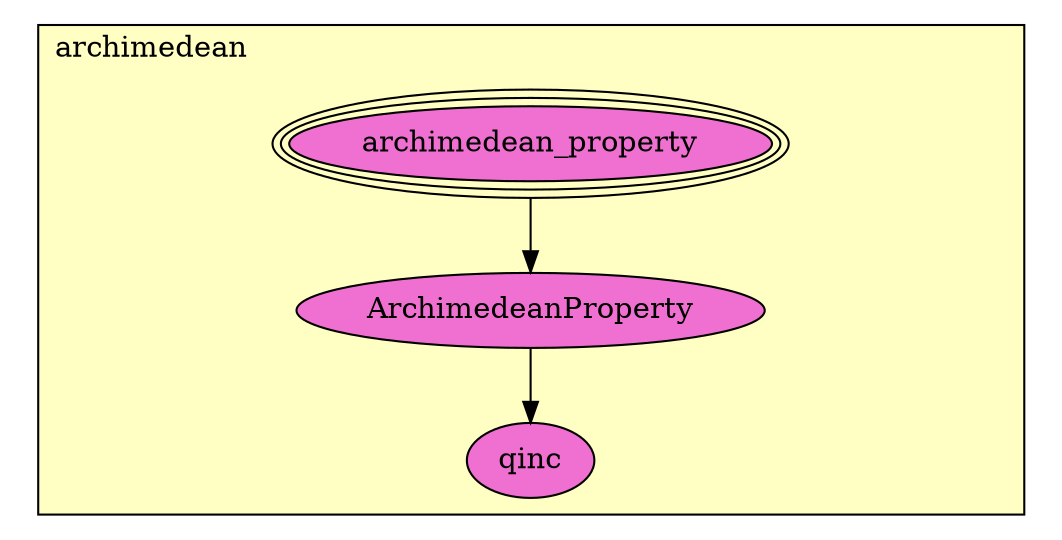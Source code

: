 digraph HoTT_Classes_interfaces_archimedean {
  graph [ratio=0.5]
  node [style=filled]
archimedean_archimedean_property [label="archimedean_property", URL=<archimedean.html#archimedean_property>, peripheries=3, fillcolor="#F070D1"] ;
archimedean_ArchimedeanProperty [label="ArchimedeanProperty", URL=<archimedean.html#ArchimedeanProperty>, fillcolor="#F070D1"] ;
archimedean_qinc [label="qinc", URL=<archimedean.html#qinc>, fillcolor="#F070D1"] ;
  archimedean_archimedean_property -> archimedean_ArchimedeanProperty [] ;
  archimedean_ArchimedeanProperty -> archimedean_qinc [] ;
subgraph cluster_archimedean { label="archimedean"; fillcolor="#FFFFC3"; labeljust=l; style=filled 
archimedean_qinc; archimedean_ArchimedeanProperty; archimedean_archimedean_property; };
} /* END */
